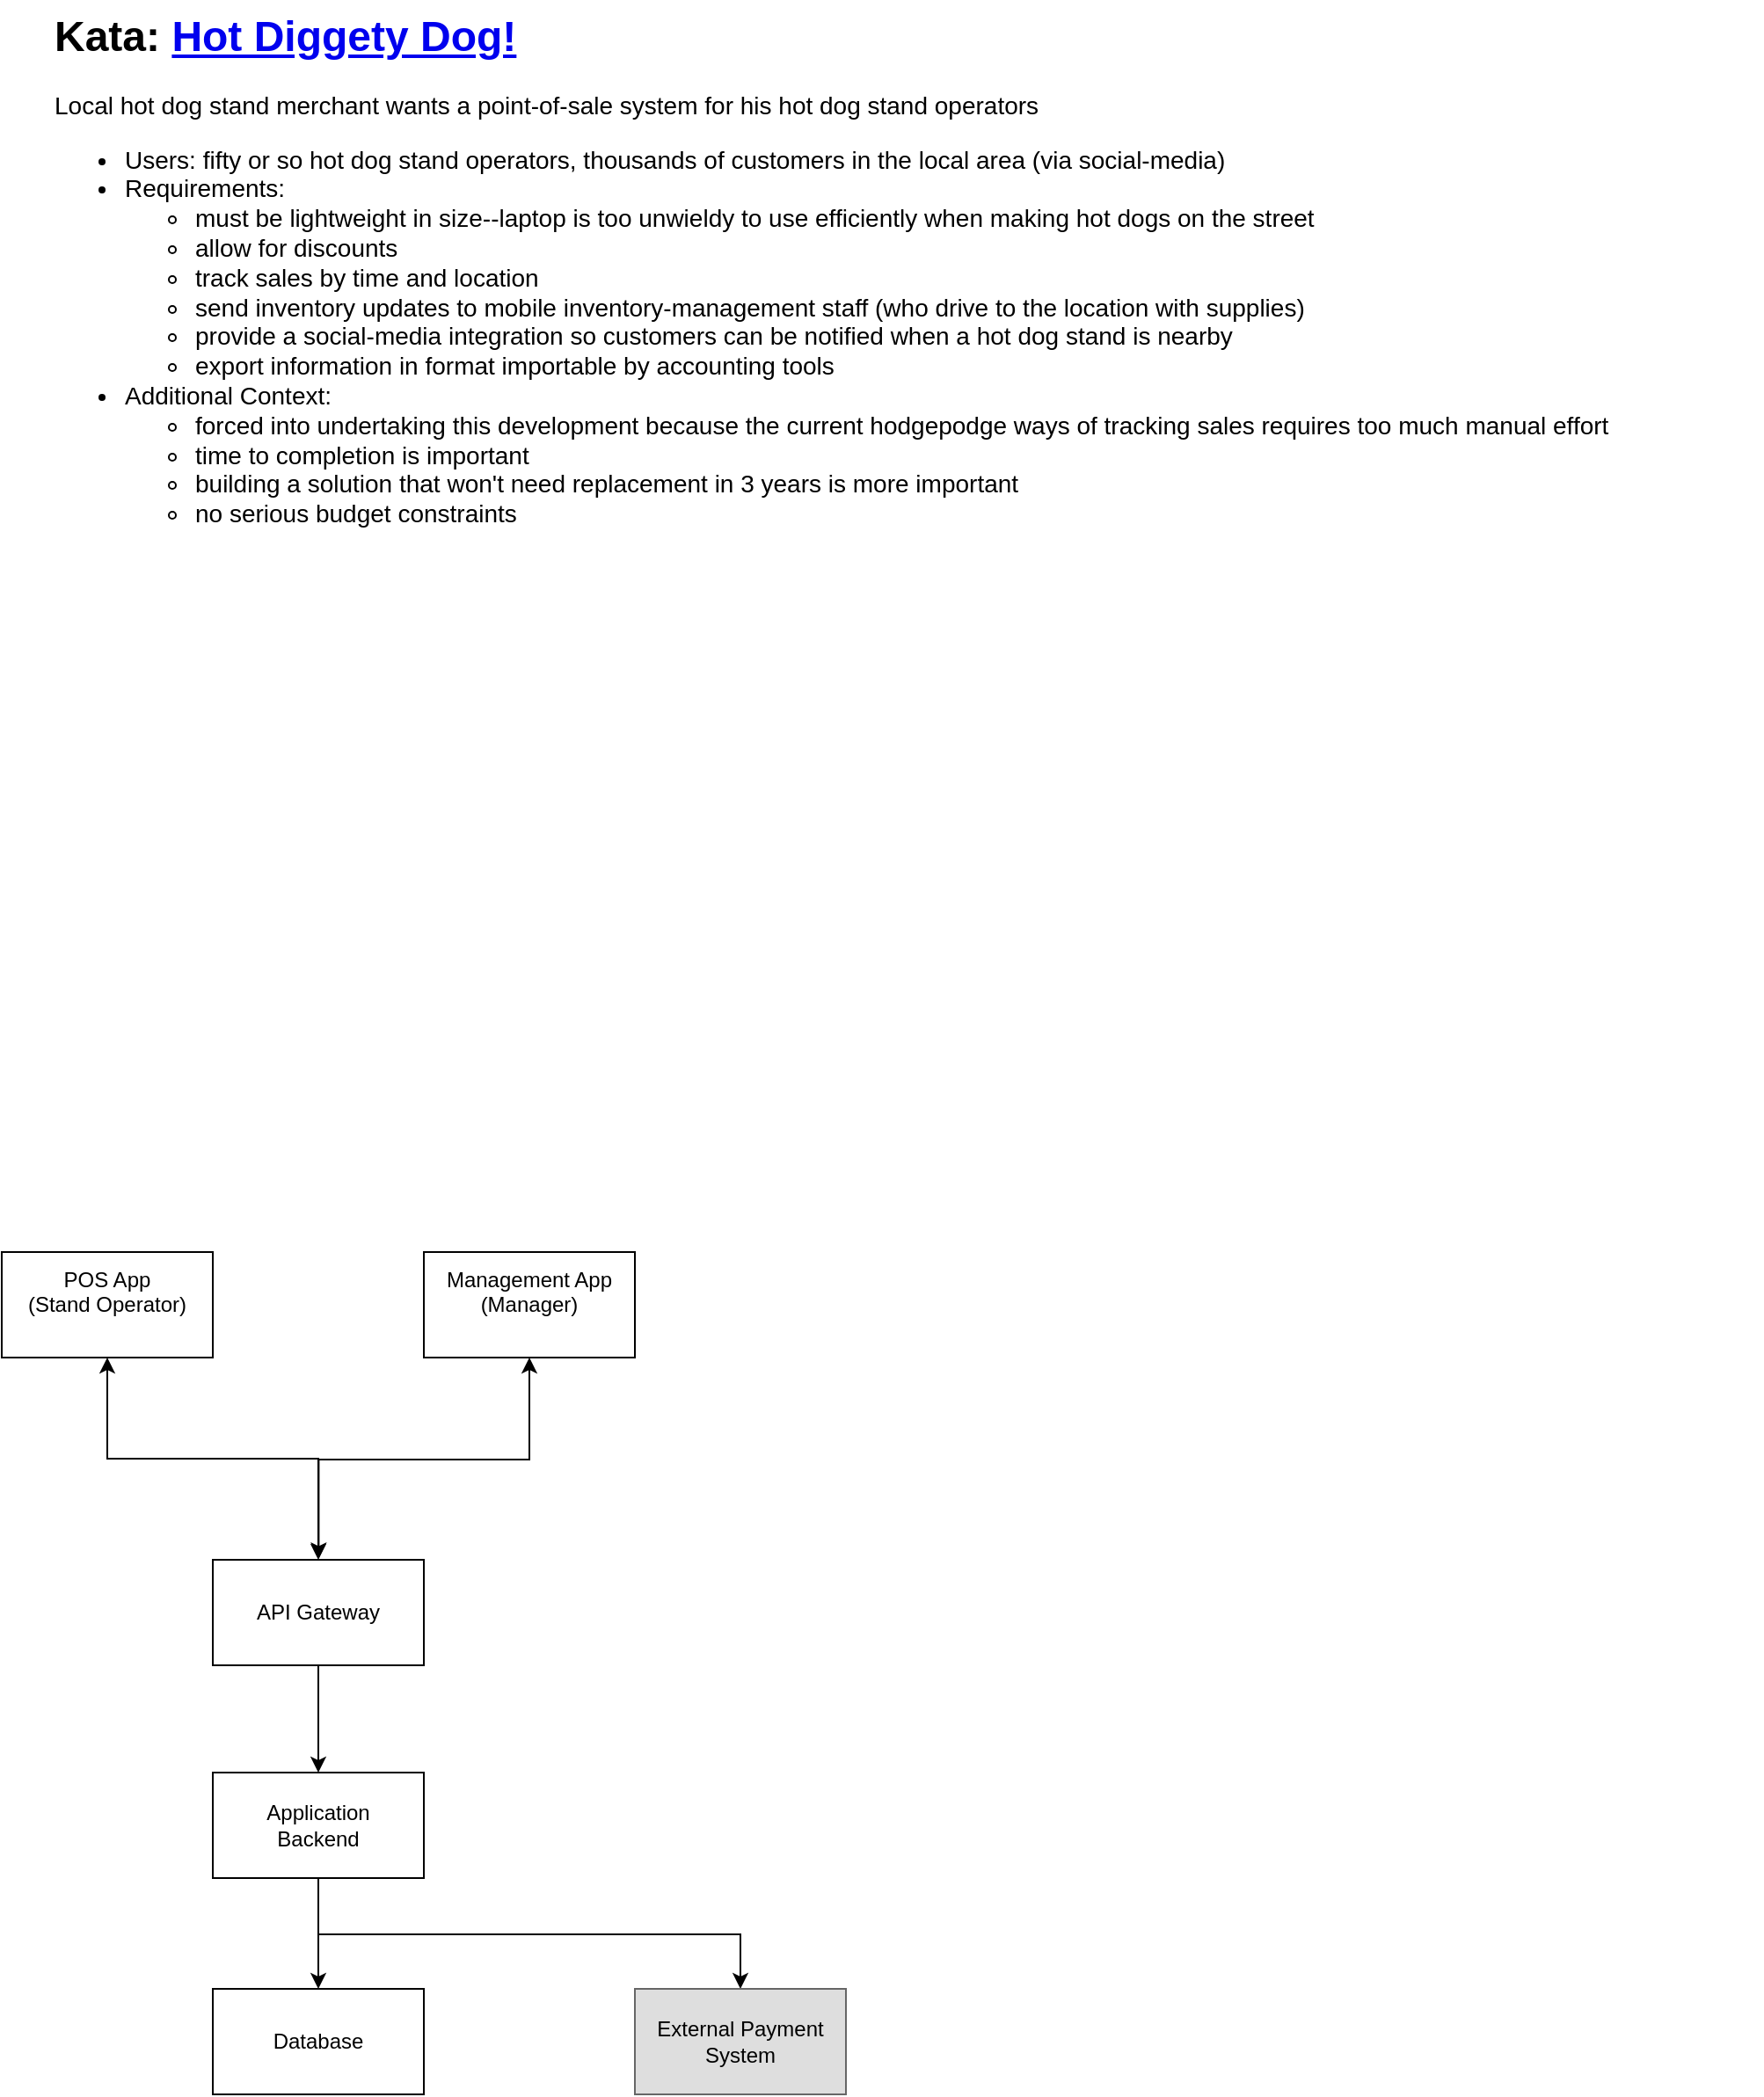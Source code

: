 <mxfile version="24.6.1" type="device">
  <diagram name="Page-1" id="e9rOLZdjZyUwD297O_5J">
    <mxGraphModel dx="1834" dy="605" grid="0" gridSize="10" guides="1" tooltips="1" connect="1" arrows="1" fold="1" page="0" pageScale="1" pageWidth="850" pageHeight="1100" math="0" shadow="0">
      <root>
        <mxCell id="0" />
        <mxCell id="1" parent="0" />
        <mxCell id="_0tGrCiE0NjY7-VfMG9f-1" value="&lt;h1 style=&quot;margin-top: 0px;&quot;&gt;Kata:&amp;nbsp;&lt;a href=&quot;https://nealford.com/katas/kata?id=HotDiggetyDog&quot;&gt;Hot Diggety Dog!&lt;/a&gt;&lt;/h1&gt;&lt;p style=&quot;font-size: 14px;&quot;&gt;&lt;font style=&quot;font-size: 14px;&quot;&gt;Local hot dog stand merchant wants a point-of-sale system for his hot dog stand operators&lt;/font&gt;&lt;/p&gt;&lt;ul style=&quot;font-size: 14px;&quot;&gt;&lt;li style=&quot;&quot;&gt;&lt;font style=&quot;font-size: 14px;&quot;&gt;Users: fifty or so hot dog stand operators, thousands of customers in the local area (via social-media)&lt;/font&gt;&lt;/li&gt;&lt;li style=&quot;&quot;&gt;&lt;font style=&quot;font-size: 14px;&quot;&gt;Requirements:&lt;/font&gt;&lt;/li&gt;&lt;ul style=&quot;&quot;&gt;&lt;li&gt;&lt;font style=&quot;font-size: 14px;&quot;&gt;must be lightweight in size--laptop is too unwieldy to use efficiently when making hot dogs on the street&lt;/font&gt;&lt;/li&gt;&lt;li&gt;&lt;font style=&quot;font-size: 14px;&quot;&gt;allow for discounts&lt;/font&gt;&lt;/li&gt;&lt;li&gt;&lt;font style=&quot;font-size: 14px;&quot;&gt;track sales by time and location&lt;/font&gt;&lt;/li&gt;&lt;li&gt;&lt;font style=&quot;font-size: 14px;&quot;&gt;send inventory updates to mobile inventory-management staff (who drive to the location with supplies)&lt;/font&gt;&lt;/li&gt;&lt;li&gt;&lt;font style=&quot;font-size: 14px;&quot;&gt;provide a social-media integration so customers can be notified when a hot dog stand is nearby&lt;/font&gt;&lt;/li&gt;&lt;li&gt;&lt;font style=&quot;font-size: 14px;&quot;&gt;export information in format importable by accounting tools&lt;/font&gt;&lt;/li&gt;&lt;/ul&gt;&lt;li style=&quot;&quot;&gt;&lt;font style=&quot;font-size: 14px;&quot;&gt;Additional Context:&lt;/font&gt;&lt;/li&gt;&lt;ul style=&quot;&quot;&gt;&lt;li style=&quot;&quot;&gt;&lt;font style=&quot;font-size: 14px;&quot;&gt;forced into undertaking this development because the current hodgepodge ways of tracking sales requires too much manual effort&lt;/font&gt;&lt;/li&gt;&lt;li style=&quot;&quot;&gt;&lt;font style=&quot;font-size: 14px;&quot;&gt;time to completion is important&lt;/font&gt;&lt;/li&gt;&lt;li style=&quot;&quot;&gt;&lt;font style=&quot;font-size: 14px;&quot;&gt;building a solution that won&#39;t need replacement in 3 years is more important&lt;/font&gt;&lt;/li&gt;&lt;li style=&quot;&quot;&gt;&lt;font style=&quot;font-size: 14px;&quot;&gt;no serious budget constraints&lt;/font&gt;&lt;/li&gt;&lt;/ul&gt;&lt;/ul&gt;" style="text;html=1;whiteSpace=wrap;overflow=hidden;rounded=0;" vertex="1" parent="1">
          <mxGeometry x="-563" y="81" width="973" height="362" as="geometry" />
        </mxCell>
        <mxCell id="_0tGrCiE0NjY7-VfMG9f-46" style="edgeStyle=orthogonalEdgeStyle;rounded=0;orthogonalLoop=1;jettySize=auto;html=1;startArrow=classic;startFill=1;" edge="1" parent="1" source="_0tGrCiE0NjY7-VfMG9f-40" target="_0tGrCiE0NjY7-VfMG9f-42">
          <mxGeometry relative="1" as="geometry" />
        </mxCell>
        <mxCell id="_0tGrCiE0NjY7-VfMG9f-40" value="POS App&lt;br&gt;(Stand Operator)&lt;div&gt;&lt;br/&gt;&lt;/div&gt;" style="rounded=0;whiteSpace=wrap;html=1;" vertex="1" parent="1">
          <mxGeometry x="-591" y="793" width="120" height="60" as="geometry" />
        </mxCell>
        <mxCell id="_0tGrCiE0NjY7-VfMG9f-47" style="edgeStyle=orthogonalEdgeStyle;rounded=0;orthogonalLoop=1;jettySize=auto;html=1;startArrow=classic;startFill=1;" edge="1" parent="1" source="_0tGrCiE0NjY7-VfMG9f-41">
          <mxGeometry relative="1" as="geometry">
            <mxPoint x="-410.8" y="967.2" as="targetPoint" />
            <Array as="points">
              <mxPoint x="-291" y="911" />
              <mxPoint x="-411" y="911" />
            </Array>
          </mxGeometry>
        </mxCell>
        <mxCell id="_0tGrCiE0NjY7-VfMG9f-41" value="Management App&lt;br&gt;(Manager)&lt;div&gt;&lt;br&gt;&lt;/div&gt;" style="rounded=0;whiteSpace=wrap;html=1;" vertex="1" parent="1">
          <mxGeometry x="-351" y="793" width="120" height="60" as="geometry" />
        </mxCell>
        <mxCell id="_0tGrCiE0NjY7-VfMG9f-48" style="edgeStyle=orthogonalEdgeStyle;rounded=0;orthogonalLoop=1;jettySize=auto;html=1;" edge="1" parent="1" source="_0tGrCiE0NjY7-VfMG9f-42" target="_0tGrCiE0NjY7-VfMG9f-43">
          <mxGeometry relative="1" as="geometry" />
        </mxCell>
        <mxCell id="_0tGrCiE0NjY7-VfMG9f-42" value="API Gateway" style="rounded=0;whiteSpace=wrap;html=1;" vertex="1" parent="1">
          <mxGeometry x="-471" y="968" width="120" height="60" as="geometry" />
        </mxCell>
        <mxCell id="_0tGrCiE0NjY7-VfMG9f-49" style="edgeStyle=orthogonalEdgeStyle;rounded=0;orthogonalLoop=1;jettySize=auto;html=1;entryX=0.5;entryY=0;entryDx=0;entryDy=0;" edge="1" parent="1" source="_0tGrCiE0NjY7-VfMG9f-43" target="_0tGrCiE0NjY7-VfMG9f-44">
          <mxGeometry relative="1" as="geometry" />
        </mxCell>
        <mxCell id="_0tGrCiE0NjY7-VfMG9f-57" style="edgeStyle=orthogonalEdgeStyle;rounded=0;orthogonalLoop=1;jettySize=auto;html=1;entryX=0.5;entryY=0;entryDx=0;entryDy=0;exitX=0.5;exitY=1;exitDx=0;exitDy=0;" edge="1" parent="1" source="_0tGrCiE0NjY7-VfMG9f-43" target="_0tGrCiE0NjY7-VfMG9f-56">
          <mxGeometry relative="1" as="geometry">
            <Array as="points">
              <mxPoint x="-411" y="1181" />
              <mxPoint x="-171" y="1181" />
            </Array>
          </mxGeometry>
        </mxCell>
        <mxCell id="_0tGrCiE0NjY7-VfMG9f-43" value="Application &lt;br&gt;Backend" style="rounded=0;whiteSpace=wrap;html=1;" vertex="1" parent="1">
          <mxGeometry x="-471" y="1089" width="120" height="60" as="geometry" />
        </mxCell>
        <mxCell id="_0tGrCiE0NjY7-VfMG9f-44" value="Database" style="rounded=0;whiteSpace=wrap;html=1;" vertex="1" parent="1">
          <mxGeometry x="-471" y="1212" width="120" height="60" as="geometry" />
        </mxCell>
        <mxCell id="_0tGrCiE0NjY7-VfMG9f-56" value="External Payment System" style="rounded=0;whiteSpace=wrap;html=1;fillColor=#DEDEDE;gradientColor=none;strokeColor=#666666;gradientDirection=radial;" vertex="1" parent="1">
          <mxGeometry x="-231" y="1212" width="120" height="60" as="geometry" />
        </mxCell>
      </root>
    </mxGraphModel>
  </diagram>
</mxfile>
